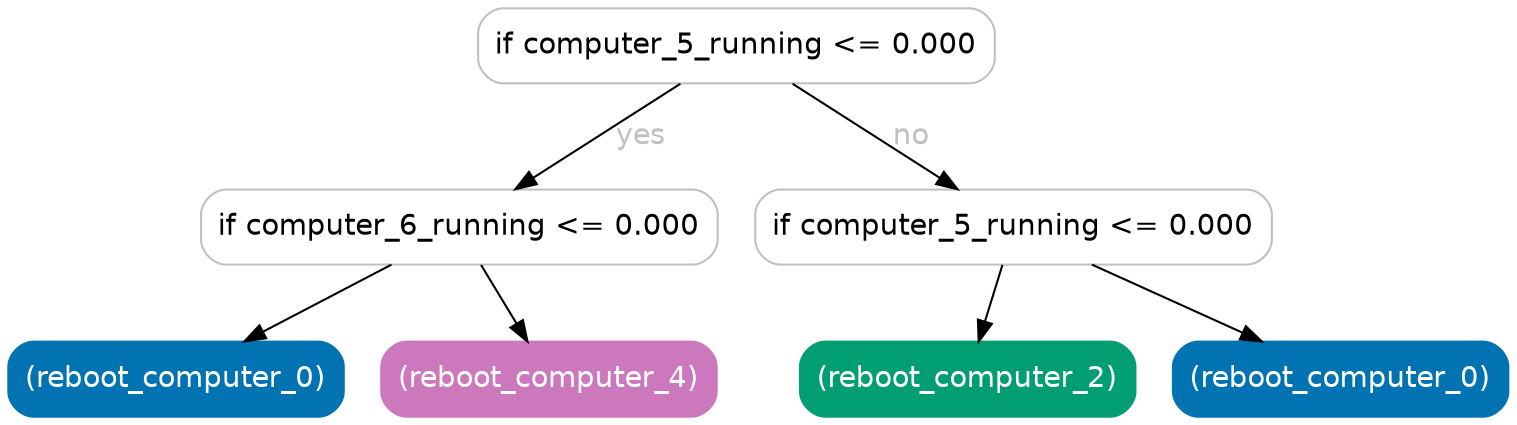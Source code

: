 digraph Tree {
	graph [bb="0,0,720,196"];
	node [color=gray,
		fillcolor=white,
		fontname=helvetica,
		label="\N",
		shape=box,
		style="filled, rounded"
	];
	edge [fontname=helvetica];
	0	[height=0.5,
		label="if computer_5_running <= 0.000",
		pos="349.5,178",
		width=3.4444];
	1	[height=0.5,
		label="if computer_6_running <= 0.000",
		pos="216.5,91",
		width=3.4444];
	0 -> 1	[fontcolor=gray,
		label=yes,
		lp="304,134.5",
		pos="e,243.37,109.18 322.59,159.8 302.21,146.78 274.05,128.78 251.86,114.6"];
	4	[height=0.5,
		label="if computer_5_running <= 0.000",
		pos="482.5,91",
		width=3.4444];
	0 -> 4	[fontcolor=gray,
		label=no,
		lp="433.5,134.5",
		pos="e,455.63,109.18 376.41,159.8 396.79,146.78 424.95,128.78 447.14,114.6"];
	2	[color="#0173b2",
		fillcolor="#0173b2",
		fontcolor=white,
		height=0.5,
		label="(reboot_computer_0)",
		pos="80.5,18",
		width=2.2361];
	1 -> 2	[fontcolor=gray,
		pos="e,113.28,36.114 183.92,72.994 165.47,63.361 142.19,51.207 122.39,40.87"];
	3	[color="#cc78bc",
		fillcolor="#cc78bc",
		fontcolor=white,
		height=0.5,
		label="(reboot_computer_4)",
		pos="259.5,18",
		width=2.2361];
	1 -> 3	[fontcolor=gray,
		pos="e,249.19,36.029 226.91,72.813 232.03,64.353 238.31,53.984 243.99,44.612"];
	5	[color="#029e73",
		fillcolor="#029e73",
		fontcolor=white,
		height=0.5,
		label="(reboot_computer_2)",
		pos="460.5,18",
		width=2.2361];
	4 -> 5	[fontcolor=gray,
		pos="e,465.78,36.029 477.17,72.813 474.66,64.702 471.6,54.836 468.8,45.777"];
	6	[color="#0173b2",
		fillcolor="#0173b2",
		fontcolor=white,
		height=0.5,
		label="(reboot_computer_0)",
		pos="639.5,18",
		width=2.2361];
	4 -> 6	[fontcolor=gray,
		pos="e,601.66,36.114 520.11,72.994 541.79,63.186 569.26,50.766 592.38,40.311"];
}
